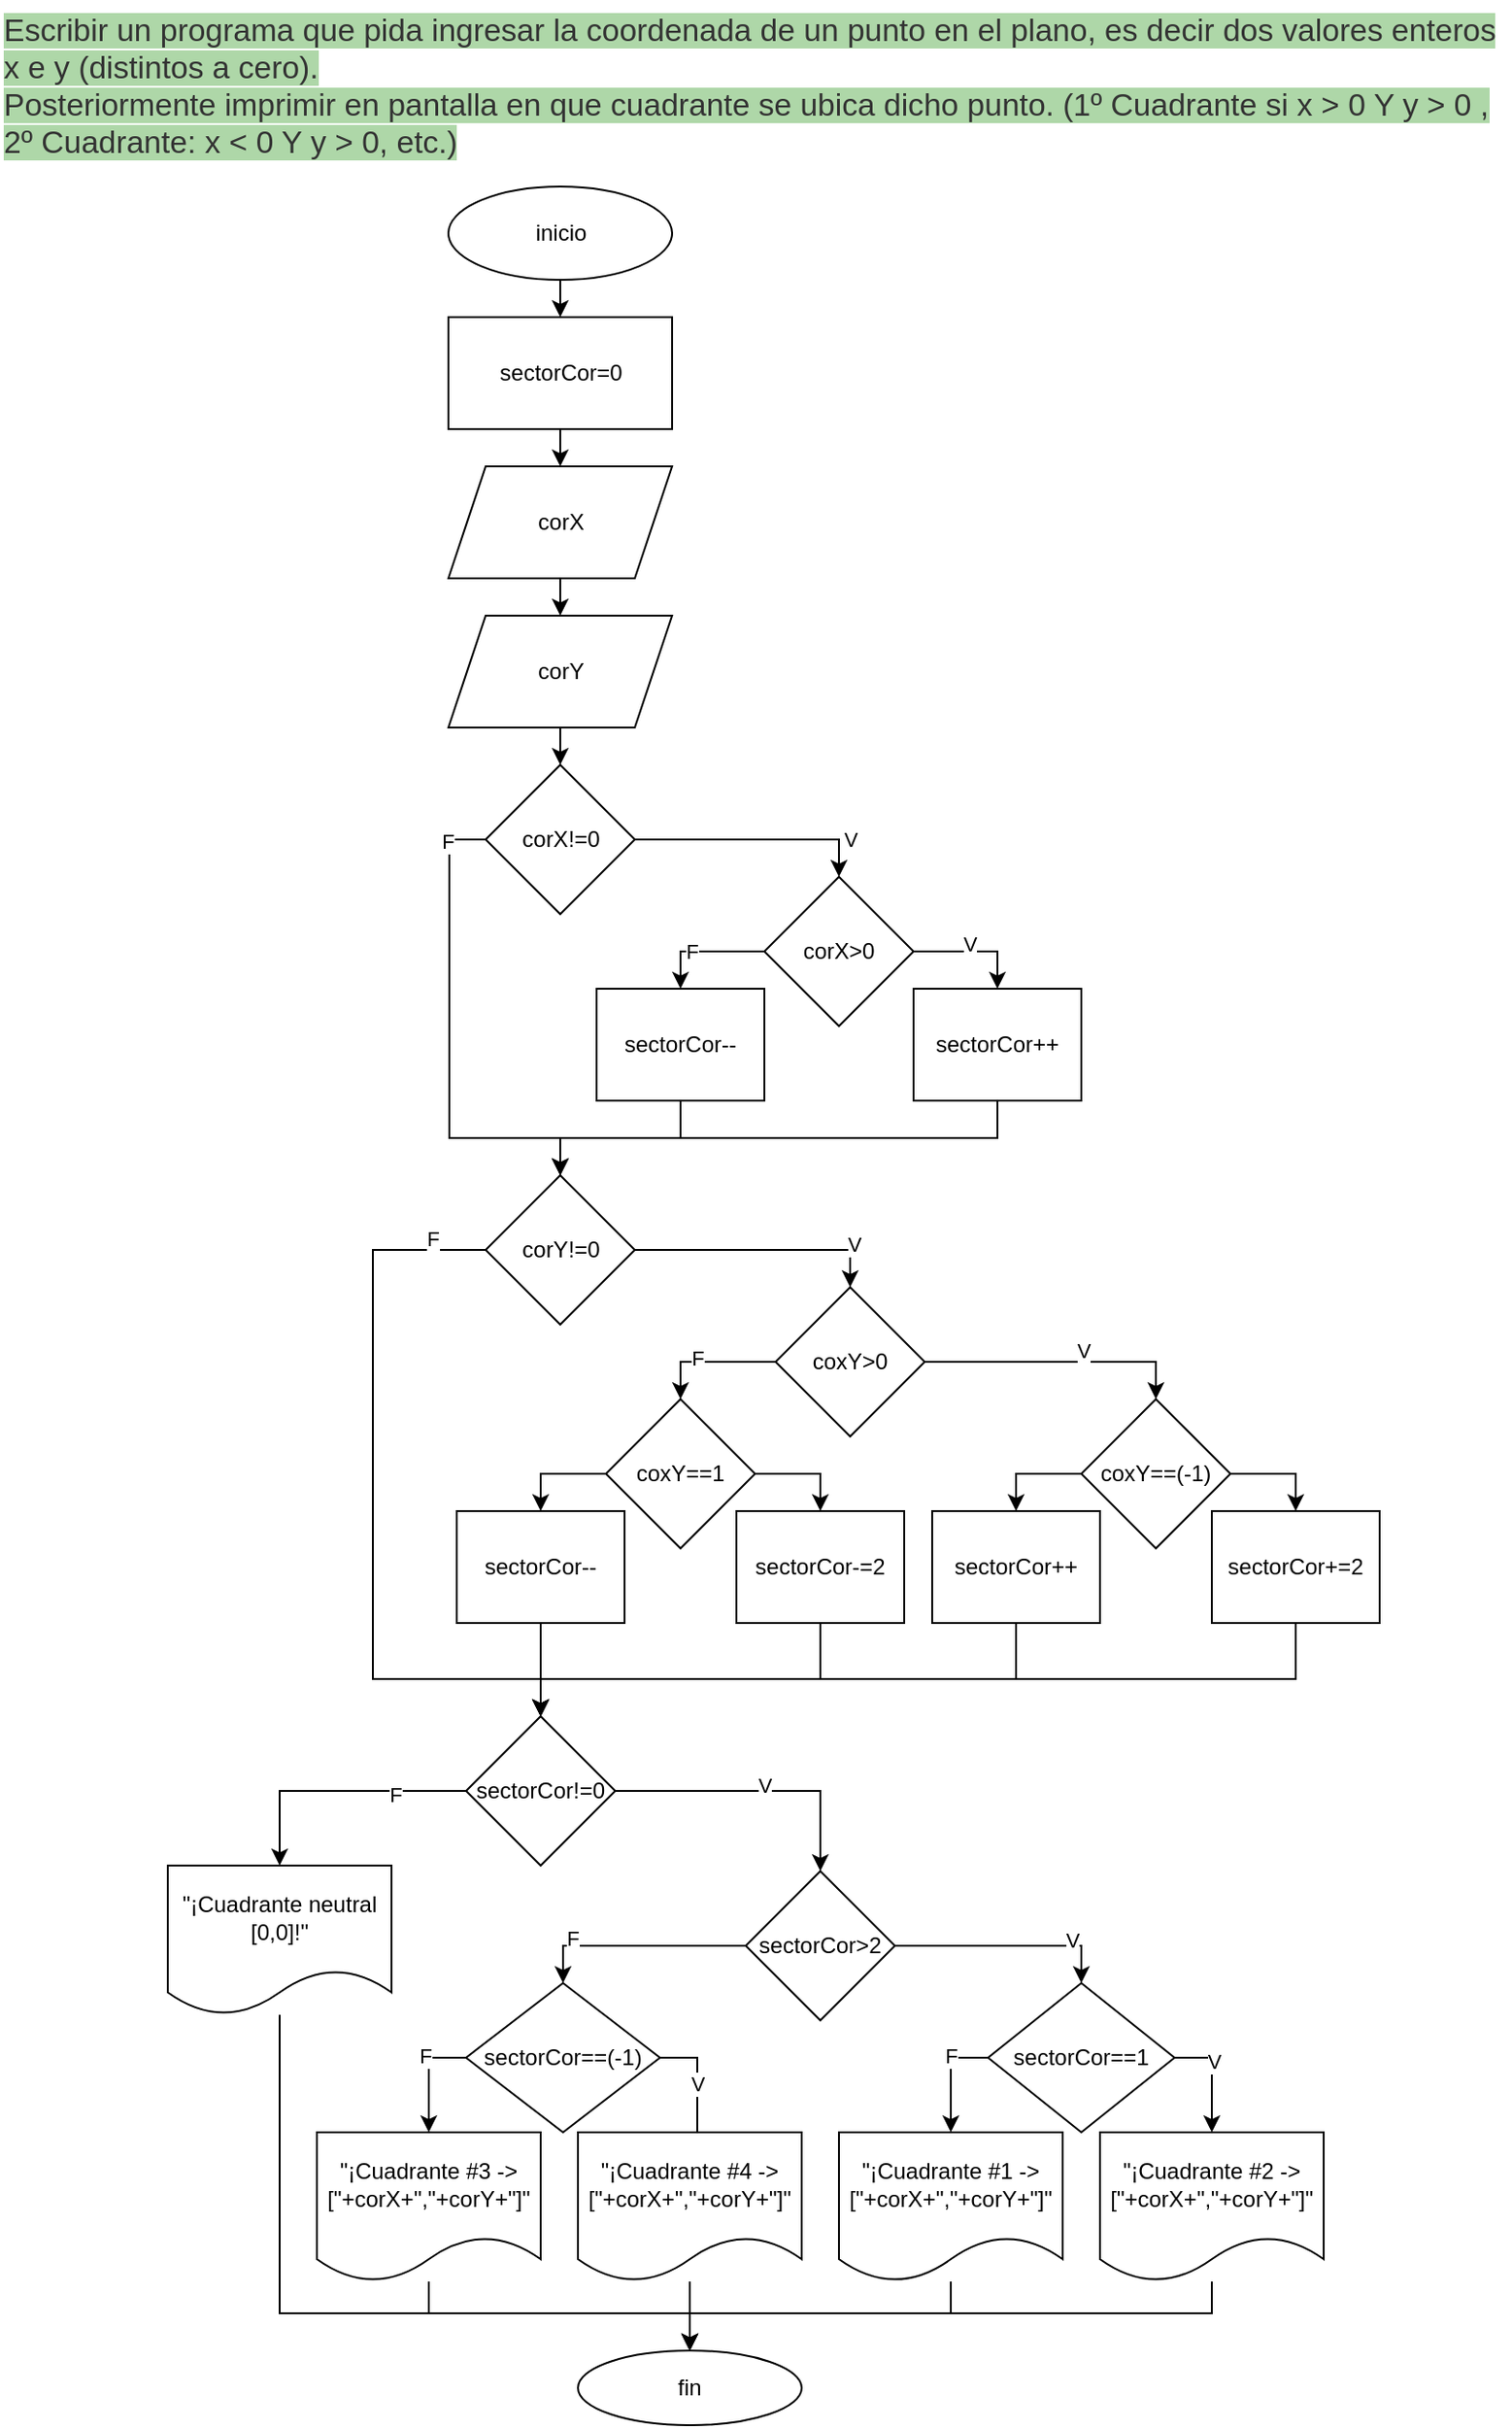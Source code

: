 <mxfile version="20.7.3" type="device"><diagram id="0I1oQQaLzsxHNQQGkViD" name="Página-1"><mxGraphModel dx="756" dy="395" grid="1" gridSize="10" guides="1" tooltips="1" connect="1" arrows="1" fold="1" page="1" pageScale="1" pageWidth="827" pageHeight="1169" math="0" shadow="0"><root><mxCell id="0"/><mxCell id="1" parent="0"/><mxCell id="T6n_KXRNl7Q34oxnXzMH-1" value="&lt;span style=&quot;color: rgb(51, 51, 51); font-family: sans-serif, arial; font-size: 16.8px; font-style: normal; font-variant-ligatures: normal; font-variant-caps: normal; font-weight: 400; letter-spacing: normal; orphans: 2; text-align: left; text-indent: 0px; text-transform: none; widows: 2; word-spacing: 0px; -webkit-text-stroke-width: 0px; background-color: rgb(174, 215, 168); text-decoration-thickness: initial; text-decoration-style: initial; text-decoration-color: initial; float: none; display: inline !important;&quot;&gt;Escribir un programa que pida ingresar la coordenada de un punto en el plano, es decir dos valores enteros x e y (distintos a cero).&lt;/span&gt;&lt;br style=&quot;box-sizing: border-box; color: rgb(51, 51, 51); font-family: sans-serif, arial; font-size: 16.8px; font-style: normal; font-variant-ligatures: normal; font-variant-caps: normal; font-weight: 400; letter-spacing: normal; orphans: 2; text-align: left; text-indent: 0px; text-transform: none; widows: 2; word-spacing: 0px; -webkit-text-stroke-width: 0px; background-color: rgb(174, 215, 168); text-decoration-thickness: initial; text-decoration-style: initial; text-decoration-color: initial;&quot;&gt;&lt;span style=&quot;color: rgb(51, 51, 51); font-family: sans-serif, arial; font-size: 16.8px; font-style: normal; font-variant-ligatures: normal; font-variant-caps: normal; font-weight: 400; letter-spacing: normal; orphans: 2; text-align: left; text-indent: 0px; text-transform: none; widows: 2; word-spacing: 0px; -webkit-text-stroke-width: 0px; background-color: rgb(174, 215, 168); text-decoration-thickness: initial; text-decoration-style: initial; text-decoration-color: initial; float: none; display: inline !important;&quot;&gt;Posteriormente imprimir en pantalla en que cuadrante se ubica dicho punto. (1º Cuadrante si x &amp;gt; 0 Y y &amp;gt; 0 , 2º Cuadrante: x &amp;lt; 0 Y y &amp;gt; 0, etc.)&lt;/span&gt;" style="text;whiteSpace=wrap;html=1;" parent="1" vertex="1"><mxGeometry x="10" width="810" height="90" as="geometry"/></mxCell><mxCell id="T6n_KXRNl7Q34oxnXzMH-24" style="edgeStyle=orthogonalEdgeStyle;rounded=0;orthogonalLoop=1;jettySize=auto;html=1;exitX=0.5;exitY=1;exitDx=0;exitDy=0;entryX=0.5;entryY=0;entryDx=0;entryDy=0;" parent="1" source="T6n_KXRNl7Q34oxnXzMH-2" target="T6n_KXRNl7Q34oxnXzMH-23" edge="1"><mxGeometry relative="1" as="geometry"/></mxCell><mxCell id="T6n_KXRNl7Q34oxnXzMH-2" value="inicio" style="ellipse;whiteSpace=wrap;html=1;" parent="1" vertex="1"><mxGeometry x="250.5" y="100" width="120" height="50" as="geometry"/></mxCell><mxCell id="T6n_KXRNl7Q34oxnXzMH-6" style="edgeStyle=orthogonalEdgeStyle;rounded=0;orthogonalLoop=1;jettySize=auto;html=1;exitX=0.5;exitY=1;exitDx=0;exitDy=0;entryX=0.5;entryY=0;entryDx=0;entryDy=0;" parent="1" source="T6n_KXRNl7Q34oxnXzMH-3" target="T6n_KXRNl7Q34oxnXzMH-5" edge="1"><mxGeometry relative="1" as="geometry"/></mxCell><mxCell id="T6n_KXRNl7Q34oxnXzMH-3" value="corX" style="shape=parallelogram;perimeter=parallelogramPerimeter;whiteSpace=wrap;html=1;fixedSize=1;" parent="1" vertex="1"><mxGeometry x="250.5" y="250" width="120" height="60" as="geometry"/></mxCell><mxCell id="e0moaTnAWcA4UJHRRcPc-14" style="edgeStyle=orthogonalEdgeStyle;rounded=0;orthogonalLoop=1;jettySize=auto;html=1;exitX=0.5;exitY=1;exitDx=0;exitDy=0;entryX=0.5;entryY=0;entryDx=0;entryDy=0;" edge="1" parent="1" source="T6n_KXRNl7Q34oxnXzMH-5" target="e0moaTnAWcA4UJHRRcPc-5"><mxGeometry relative="1" as="geometry"/></mxCell><mxCell id="T6n_KXRNl7Q34oxnXzMH-5" value="corY" style="shape=parallelogram;perimeter=parallelogramPerimeter;whiteSpace=wrap;html=1;fixedSize=1;" parent="1" vertex="1"><mxGeometry x="250.5" y="330" width="120" height="60" as="geometry"/></mxCell><mxCell id="T6n_KXRNl7Q34oxnXzMH-29" style="edgeStyle=orthogonalEdgeStyle;rounded=0;orthogonalLoop=1;jettySize=auto;html=1;exitX=1;exitY=0.5;exitDx=0;exitDy=0;entryX=0.5;entryY=0;entryDx=0;entryDy=0;" parent="1" source="T6n_KXRNl7Q34oxnXzMH-7" target="T6n_KXRNl7Q34oxnXzMH-28" edge="1"><mxGeometry relative="1" as="geometry"/></mxCell><mxCell id="T6n_KXRNl7Q34oxnXzMH-58" value="V" style="edgeLabel;html=1;align=center;verticalAlign=middle;resizable=0;points=[];" parent="T6n_KXRNl7Q34oxnXzMH-29" vertex="1" connectable="0"><mxGeometry x="0.2" y="4" relative="1" as="geometry"><mxPoint x="-9" as="offset"/></mxGeometry></mxCell><mxCell id="T6n_KXRNl7Q34oxnXzMH-32" style="edgeStyle=orthogonalEdgeStyle;rounded=0;orthogonalLoop=1;jettySize=auto;html=1;exitX=0;exitY=0.5;exitDx=0;exitDy=0;entryX=0.5;entryY=0;entryDx=0;entryDy=0;" parent="1" source="T6n_KXRNl7Q34oxnXzMH-7" target="T6n_KXRNl7Q34oxnXzMH-31" edge="1"><mxGeometry relative="1" as="geometry"/></mxCell><mxCell id="T6n_KXRNl7Q34oxnXzMH-59" value="F" style="edgeLabel;html=1;align=center;verticalAlign=middle;resizable=0;points=[];" parent="T6n_KXRNl7Q34oxnXzMH-32" vertex="1" connectable="0"><mxGeometry x="0.12" y="-3" relative="1" as="geometry"><mxPoint x="-3" y="3" as="offset"/></mxGeometry></mxCell><mxCell id="T6n_KXRNl7Q34oxnXzMH-7" value="corX&amp;gt;0" style="rhombus;whiteSpace=wrap;html=1;" parent="1" vertex="1"><mxGeometry x="420" y="470" width="80" height="80" as="geometry"/></mxCell><mxCell id="T6n_KXRNl7Q34oxnXzMH-38" style="edgeStyle=orthogonalEdgeStyle;rounded=0;orthogonalLoop=1;jettySize=auto;html=1;exitX=1;exitY=0.5;exitDx=0;exitDy=0;entryX=0.5;entryY=0;entryDx=0;entryDy=0;" parent="1" source="T6n_KXRNl7Q34oxnXzMH-19" target="e0moaTnAWcA4UJHRRcPc-41" edge="1"><mxGeometry relative="1" as="geometry"><mxPoint x="630" y="720" as="targetPoint"/></mxGeometry></mxCell><mxCell id="T6n_KXRNl7Q34oxnXzMH-60" value="V" style="edgeLabel;html=1;align=center;verticalAlign=middle;resizable=0;points=[];" parent="T6n_KXRNl7Q34oxnXzMH-38" vertex="1" connectable="0"><mxGeometry x="0.2" y="3" relative="1" as="geometry"><mxPoint x="-2" y="-3" as="offset"/></mxGeometry></mxCell><mxCell id="T6n_KXRNl7Q34oxnXzMH-40" style="edgeStyle=orthogonalEdgeStyle;rounded=0;orthogonalLoop=1;jettySize=auto;html=1;exitX=0;exitY=0.5;exitDx=0;exitDy=0;entryX=0.5;entryY=0;entryDx=0;entryDy=0;" parent="1" source="T6n_KXRNl7Q34oxnXzMH-19" target="e0moaTnAWcA4UJHRRcPc-50" edge="1"><mxGeometry relative="1" as="geometry"><mxPoint x="360" y="720" as="targetPoint"/></mxGeometry></mxCell><mxCell id="T6n_KXRNl7Q34oxnXzMH-61" value="F" style="edgeLabel;html=1;align=center;verticalAlign=middle;resizable=0;points=[];" parent="T6n_KXRNl7Q34oxnXzMH-40" vertex="1" connectable="0"><mxGeometry x="0.177" y="-2" relative="1" as="geometry"><mxPoint as="offset"/></mxGeometry></mxCell><mxCell id="T6n_KXRNl7Q34oxnXzMH-19" value="coxY&amp;gt;0" style="rhombus;whiteSpace=wrap;html=1;" parent="1" vertex="1"><mxGeometry x="426" y="690" width="80" height="80" as="geometry"/></mxCell><mxCell id="e0moaTnAWcA4UJHRRcPc-37" style="edgeStyle=orthogonalEdgeStyle;rounded=0;orthogonalLoop=1;jettySize=auto;html=1;entryX=0.5;entryY=0;entryDx=0;entryDy=0;" edge="1" parent="1" source="T6n_KXRNl7Q34oxnXzMH-20" target="T6n_KXRNl7Q34oxnXzMH-71"><mxGeometry relative="1" as="geometry"><Array as="points"><mxPoint x="520" y="1240"/><mxPoint x="380" y="1240"/></Array></mxGeometry></mxCell><mxCell id="T6n_KXRNl7Q34oxnXzMH-20" value="&quot;¡Cuadrante #1 -&amp;gt; [&quot;+corX+&quot;,&quot;+corY+&quot;]&quot;" style="shape=document;whiteSpace=wrap;html=1;boundedLbl=1;" parent="1" vertex="1"><mxGeometry x="460" y="1143" width="120" height="80" as="geometry"/></mxCell><mxCell id="T6n_KXRNl7Q34oxnXzMH-25" style="edgeStyle=orthogonalEdgeStyle;rounded=0;orthogonalLoop=1;jettySize=auto;html=1;exitX=0.5;exitY=1;exitDx=0;exitDy=0;entryX=0.5;entryY=0;entryDx=0;entryDy=0;" parent="1" source="T6n_KXRNl7Q34oxnXzMH-23" target="T6n_KXRNl7Q34oxnXzMH-3" edge="1"><mxGeometry relative="1" as="geometry"/></mxCell><mxCell id="T6n_KXRNl7Q34oxnXzMH-23" value="sectorCor=0" style="rounded=0;whiteSpace=wrap;html=1;" parent="1" vertex="1"><mxGeometry x="250.5" y="170" width="120" height="60" as="geometry"/></mxCell><mxCell id="e0moaTnAWcA4UJHRRcPc-22" style="edgeStyle=orthogonalEdgeStyle;rounded=0;orthogonalLoop=1;jettySize=auto;html=1;exitX=0.5;exitY=1;exitDx=0;exitDy=0;entryX=0.5;entryY=0;entryDx=0;entryDy=0;" edge="1" parent="1" source="T6n_KXRNl7Q34oxnXzMH-28" target="e0moaTnAWcA4UJHRRcPc-17"><mxGeometry relative="1" as="geometry"/></mxCell><mxCell id="T6n_KXRNl7Q34oxnXzMH-28" value="sectorCor++" style="rounded=0;whiteSpace=wrap;html=1;" parent="1" vertex="1"><mxGeometry x="500" y="530" width="90" height="60" as="geometry"/></mxCell><mxCell id="e0moaTnAWcA4UJHRRcPc-21" style="edgeStyle=orthogonalEdgeStyle;rounded=0;orthogonalLoop=1;jettySize=auto;html=1;exitX=0.5;exitY=1;exitDx=0;exitDy=0;entryX=0.5;entryY=0;entryDx=0;entryDy=0;" edge="1" parent="1" source="T6n_KXRNl7Q34oxnXzMH-31" target="e0moaTnAWcA4UJHRRcPc-17"><mxGeometry relative="1" as="geometry"/></mxCell><mxCell id="T6n_KXRNl7Q34oxnXzMH-31" value="sectorCor--" style="rounded=0;whiteSpace=wrap;html=1;" parent="1" vertex="1"><mxGeometry x="330" y="530" width="90" height="60" as="geometry"/></mxCell><mxCell id="e0moaTnAWcA4UJHRRcPc-64" style="edgeStyle=orthogonalEdgeStyle;rounded=0;orthogonalLoop=1;jettySize=auto;html=1;exitX=0.5;exitY=1;exitDx=0;exitDy=0;entryX=0.5;entryY=0;entryDx=0;entryDy=0;" edge="1" parent="1" source="T6n_KXRNl7Q34oxnXzMH-37" target="e0moaTnAWcA4UJHRRcPc-8"><mxGeometry relative="1" as="geometry"><Array as="points"><mxPoint x="555" y="900"/><mxPoint x="300" y="900"/></Array></mxGeometry></mxCell><mxCell id="T6n_KXRNl7Q34oxnXzMH-37" value="sectorCor++" style="rounded=0;whiteSpace=wrap;html=1;" parent="1" vertex="1"><mxGeometry x="510" y="810" width="90" height="60" as="geometry"/></mxCell><mxCell id="e0moaTnAWcA4UJHRRcPc-62" style="edgeStyle=orthogonalEdgeStyle;rounded=0;orthogonalLoop=1;jettySize=auto;html=1;exitX=0.5;exitY=1;exitDx=0;exitDy=0;entryX=0.5;entryY=0;entryDx=0;entryDy=0;" edge="1" parent="1" source="T6n_KXRNl7Q34oxnXzMH-39" target="e0moaTnAWcA4UJHRRcPc-8"><mxGeometry relative="1" as="geometry"/></mxCell><mxCell id="T6n_KXRNl7Q34oxnXzMH-39" value="sectorCor--" style="rounded=0;whiteSpace=wrap;html=1;" parent="1" vertex="1"><mxGeometry x="255" y="810" width="90" height="60" as="geometry"/></mxCell><mxCell id="T6n_KXRNl7Q34oxnXzMH-46" style="edgeStyle=orthogonalEdgeStyle;rounded=0;orthogonalLoop=1;jettySize=auto;html=1;exitX=1;exitY=0.5;exitDx=0;exitDy=0;entryX=0.5;entryY=0;entryDx=0;entryDy=0;" parent="1" source="T6n_KXRNl7Q34oxnXzMH-41" target="T6n_KXRNl7Q34oxnXzMH-44" edge="1"><mxGeometry relative="1" as="geometry"/></mxCell><mxCell id="T6n_KXRNl7Q34oxnXzMH-62" value="V" style="edgeLabel;html=1;align=center;verticalAlign=middle;resizable=0;points=[];" parent="T6n_KXRNl7Q34oxnXzMH-46" vertex="1" connectable="0"><mxGeometry x="0.6" y="2" relative="1" as="geometry"><mxPoint x="-1" y="-1" as="offset"/></mxGeometry></mxCell><mxCell id="T6n_KXRNl7Q34oxnXzMH-47" style="edgeStyle=orthogonalEdgeStyle;rounded=0;orthogonalLoop=1;jettySize=auto;html=1;exitX=0;exitY=0.5;exitDx=0;exitDy=0;entryX=0.5;entryY=0;entryDx=0;entryDy=0;" parent="1" source="T6n_KXRNl7Q34oxnXzMH-41" target="T6n_KXRNl7Q34oxnXzMH-45" edge="1"><mxGeometry relative="1" as="geometry"/></mxCell><mxCell id="T6n_KXRNl7Q34oxnXzMH-63" value="F" style="edgeLabel;html=1;align=center;verticalAlign=middle;resizable=0;points=[];" parent="T6n_KXRNl7Q34oxnXzMH-47" vertex="1" connectable="0"><mxGeometry x="0.592" y="-2" relative="1" as="geometry"><mxPoint x="1" y="-2" as="offset"/></mxGeometry></mxCell><mxCell id="T6n_KXRNl7Q34oxnXzMH-41" value="sectorCor&amp;gt;2" style="rhombus;whiteSpace=wrap;html=1;" parent="1" vertex="1"><mxGeometry x="410" y="1003" width="80" height="80" as="geometry"/></mxCell><mxCell id="T6n_KXRNl7Q34oxnXzMH-53" style="edgeStyle=orthogonalEdgeStyle;rounded=0;orthogonalLoop=1;jettySize=auto;html=1;exitX=0;exitY=0.5;exitDx=0;exitDy=0;entryX=0.5;entryY=0;entryDx=0;entryDy=0;" parent="1" source="T6n_KXRNl7Q34oxnXzMH-44" target="T6n_KXRNl7Q34oxnXzMH-20" edge="1"><mxGeometry relative="1" as="geometry"><mxPoint x="515" y="1143" as="targetPoint"/></mxGeometry></mxCell><mxCell id="T6n_KXRNl7Q34oxnXzMH-65" value="F" style="edgeLabel;html=1;align=center;verticalAlign=middle;resizable=0;points=[];" parent="T6n_KXRNl7Q34oxnXzMH-53" vertex="1" connectable="0"><mxGeometry x="-0.238" y="-4" relative="1" as="geometry"><mxPoint x="4" y="-4" as="offset"/></mxGeometry></mxCell><mxCell id="T6n_KXRNl7Q34oxnXzMH-55" style="edgeStyle=orthogonalEdgeStyle;rounded=0;orthogonalLoop=1;jettySize=auto;html=1;exitX=1;exitY=0.5;exitDx=0;exitDy=0;entryX=0.5;entryY=0;entryDx=0;entryDy=0;" parent="1" source="T6n_KXRNl7Q34oxnXzMH-44" target="T6n_KXRNl7Q34oxnXzMH-68" edge="1"><mxGeometry relative="1" as="geometry"><mxPoint x="665" y="1143" as="targetPoint"/></mxGeometry></mxCell><mxCell id="T6n_KXRNl7Q34oxnXzMH-64" value="V" style="edgeLabel;html=1;align=center;verticalAlign=middle;resizable=0;points=[];" parent="T6n_KXRNl7Q34oxnXzMH-55" vertex="1" connectable="0"><mxGeometry x="-0.275" y="1" relative="1" as="geometry"><mxPoint as="offset"/></mxGeometry></mxCell><mxCell id="T6n_KXRNl7Q34oxnXzMH-44" value="sectorCor==1" style="rhombus;whiteSpace=wrap;html=1;" parent="1" vertex="1"><mxGeometry x="540" y="1063" width="100" height="80" as="geometry"/></mxCell><mxCell id="T6n_KXRNl7Q34oxnXzMH-49" style="edgeStyle=orthogonalEdgeStyle;rounded=0;orthogonalLoop=1;jettySize=auto;html=1;exitX=1;exitY=0.5;exitDx=0;exitDy=0;entryX=0.5;entryY=0;entryDx=0;entryDy=0;" parent="1" source="T6n_KXRNl7Q34oxnXzMH-45" target="T6n_KXRNl7Q34oxnXzMH-69" edge="1"><mxGeometry relative="1" as="geometry"><mxPoint x="385" y="1143" as="targetPoint"/></mxGeometry></mxCell><mxCell id="T6n_KXRNl7Q34oxnXzMH-66" value="V" style="edgeLabel;html=1;align=center;verticalAlign=middle;resizable=0;points=[];" parent="T6n_KXRNl7Q34oxnXzMH-49" vertex="1" connectable="0"><mxGeometry x="-0.311" y="2" relative="1" as="geometry"><mxPoint x="-2" y="-2" as="offset"/></mxGeometry></mxCell><mxCell id="T6n_KXRNl7Q34oxnXzMH-51" style="edgeStyle=orthogonalEdgeStyle;rounded=0;orthogonalLoop=1;jettySize=auto;html=1;exitX=0;exitY=0.5;exitDx=0;exitDy=0;entryX=0.5;entryY=0;entryDx=0;entryDy=0;" parent="1" source="T6n_KXRNl7Q34oxnXzMH-45" target="T6n_KXRNl7Q34oxnXzMH-70" edge="1"><mxGeometry relative="1" as="geometry"><mxPoint x="239" y="1143" as="targetPoint"/></mxGeometry></mxCell><mxCell id="T6n_KXRNl7Q34oxnXzMH-67" value="F" style="edgeLabel;html=1;align=center;verticalAlign=middle;resizable=0;points=[];" parent="T6n_KXRNl7Q34oxnXzMH-51" vertex="1" connectable="0"><mxGeometry x="-0.311" y="-3" relative="1" as="geometry"><mxPoint x="1" y="-2" as="offset"/></mxGeometry></mxCell><mxCell id="T6n_KXRNl7Q34oxnXzMH-45" value="sectorCor==(-1)" style="rhombus;whiteSpace=wrap;html=1;" parent="1" vertex="1"><mxGeometry x="260" y="1063" width="104" height="80" as="geometry"/></mxCell><mxCell id="e0moaTnAWcA4UJHRRcPc-38" style="edgeStyle=orthogonalEdgeStyle;rounded=0;orthogonalLoop=1;jettySize=auto;html=1;entryX=0.5;entryY=0;entryDx=0;entryDy=0;" edge="1" parent="1" source="T6n_KXRNl7Q34oxnXzMH-68" target="T6n_KXRNl7Q34oxnXzMH-71"><mxGeometry relative="1" as="geometry"><Array as="points"><mxPoint x="660" y="1240"/><mxPoint x="380" y="1240"/></Array></mxGeometry></mxCell><mxCell id="T6n_KXRNl7Q34oxnXzMH-68" value="&quot;¡Cuadrante #2 -&amp;gt; [&quot;+corX+&quot;,&quot;+corY+&quot;]&quot;" style="shape=document;whiteSpace=wrap;html=1;boundedLbl=1;" parent="1" vertex="1"><mxGeometry x="600" y="1143" width="120" height="80" as="geometry"/></mxCell><mxCell id="e0moaTnAWcA4UJHRRcPc-36" style="edgeStyle=orthogonalEdgeStyle;rounded=0;orthogonalLoop=1;jettySize=auto;html=1;entryX=0.5;entryY=0;entryDx=0;entryDy=0;" edge="1" parent="1" source="T6n_KXRNl7Q34oxnXzMH-69" target="T6n_KXRNl7Q34oxnXzMH-71"><mxGeometry relative="1" as="geometry"/></mxCell><mxCell id="T6n_KXRNl7Q34oxnXzMH-69" value="&quot;¡Cuadrante #4 -&amp;gt; [&quot;+corX+&quot;,&quot;+corY+&quot;]&quot;" style="shape=document;whiteSpace=wrap;html=1;boundedLbl=1;" parent="1" vertex="1"><mxGeometry x="320" y="1143" width="120" height="80" as="geometry"/></mxCell><mxCell id="e0moaTnAWcA4UJHRRcPc-39" style="edgeStyle=orthogonalEdgeStyle;rounded=0;orthogonalLoop=1;jettySize=auto;html=1;entryX=0.5;entryY=0;entryDx=0;entryDy=0;" edge="1" parent="1" source="T6n_KXRNl7Q34oxnXzMH-70" target="T6n_KXRNl7Q34oxnXzMH-71"><mxGeometry relative="1" as="geometry"><Array as="points"><mxPoint x="240" y="1240"/><mxPoint x="380" y="1240"/></Array></mxGeometry></mxCell><mxCell id="T6n_KXRNl7Q34oxnXzMH-70" value="&quot;¡Cuadrante #3 -&amp;gt; [&quot;+corX+&quot;,&quot;+corY+&quot;]&quot;" style="shape=document;whiteSpace=wrap;html=1;boundedLbl=1;" parent="1" vertex="1"><mxGeometry x="180" y="1143" width="120" height="80" as="geometry"/></mxCell><mxCell id="T6n_KXRNl7Q34oxnXzMH-71" value="fin" style="ellipse;whiteSpace=wrap;html=1;" parent="1" vertex="1"><mxGeometry x="320" y="1260" width="120" height="40" as="geometry"/></mxCell><mxCell id="e0moaTnAWcA4UJHRRcPc-6" style="edgeStyle=orthogonalEdgeStyle;rounded=0;orthogonalLoop=1;jettySize=auto;html=1;exitX=1;exitY=0.5;exitDx=0;exitDy=0;entryX=0.5;entryY=0;entryDx=0;entryDy=0;" edge="1" parent="1" source="e0moaTnAWcA4UJHRRcPc-5" target="T6n_KXRNl7Q34oxnXzMH-7"><mxGeometry relative="1" as="geometry"/></mxCell><mxCell id="e0moaTnAWcA4UJHRRcPc-31" value="V" style="edgeLabel;html=1;align=center;verticalAlign=middle;resizable=0;points=[];" vertex="1" connectable="0" parent="e0moaTnAWcA4UJHRRcPc-6"><mxGeometry x="0.691" y="4" relative="1" as="geometry"><mxPoint x="2" as="offset"/></mxGeometry></mxCell><mxCell id="e0moaTnAWcA4UJHRRcPc-20" style="edgeStyle=orthogonalEdgeStyle;rounded=0;orthogonalLoop=1;jettySize=auto;html=1;exitX=0;exitY=0.5;exitDx=0;exitDy=0;entryX=0.5;entryY=0;entryDx=0;entryDy=0;" edge="1" parent="1" source="e0moaTnAWcA4UJHRRcPc-5" target="e0moaTnAWcA4UJHRRcPc-17"><mxGeometry relative="1" as="geometry"><Array as="points"><mxPoint x="251" y="450"/><mxPoint x="251" y="610"/><mxPoint x="311" y="610"/></Array></mxGeometry></mxCell><mxCell id="e0moaTnAWcA4UJHRRcPc-32" value="F" style="edgeLabel;html=1;align=center;verticalAlign=middle;resizable=0;points=[];" vertex="1" connectable="0" parent="e0moaTnAWcA4UJHRRcPc-20"><mxGeometry x="-0.823" y="-3" relative="1" as="geometry"><mxPoint x="2" y="-3" as="offset"/></mxGeometry></mxCell><mxCell id="e0moaTnAWcA4UJHRRcPc-5" value="corX!=0" style="rhombus;whiteSpace=wrap;html=1;" vertex="1" parent="1"><mxGeometry x="270.5" y="410" width="80" height="80" as="geometry"/></mxCell><mxCell id="e0moaTnAWcA4UJHRRcPc-9" style="edgeStyle=orthogonalEdgeStyle;rounded=0;orthogonalLoop=1;jettySize=auto;html=1;exitX=1;exitY=0.5;exitDx=0;exitDy=0;entryX=0.5;entryY=0;entryDx=0;entryDy=0;" edge="1" parent="1" source="e0moaTnAWcA4UJHRRcPc-8" target="T6n_KXRNl7Q34oxnXzMH-41"><mxGeometry relative="1" as="geometry"/></mxCell><mxCell id="e0moaTnAWcA4UJHRRcPc-29" value="V" style="edgeLabel;html=1;align=center;verticalAlign=middle;resizable=0;points=[];" vertex="1" connectable="0" parent="e0moaTnAWcA4UJHRRcPc-9"><mxGeometry x="0.043" y="3" relative="1" as="geometry"><mxPoint as="offset"/></mxGeometry></mxCell><mxCell id="e0moaTnAWcA4UJHRRcPc-11" style="edgeStyle=orthogonalEdgeStyle;rounded=0;orthogonalLoop=1;jettySize=auto;html=1;exitX=0;exitY=0.5;exitDx=0;exitDy=0;entryX=0.5;entryY=0;entryDx=0;entryDy=0;" edge="1" parent="1" source="e0moaTnAWcA4UJHRRcPc-8" target="e0moaTnAWcA4UJHRRcPc-10"><mxGeometry relative="1" as="geometry"/></mxCell><mxCell id="e0moaTnAWcA4UJHRRcPc-30" value="F" style="edgeLabel;html=1;align=center;verticalAlign=middle;resizable=0;points=[];" vertex="1" connectable="0" parent="e0moaTnAWcA4UJHRRcPc-11"><mxGeometry x="0.401" y="-1" relative="1" as="geometry"><mxPoint x="60" y="3" as="offset"/></mxGeometry></mxCell><mxCell id="e0moaTnAWcA4UJHRRcPc-8" value="sectorCor!=0" style="rhombus;whiteSpace=wrap;html=1;" vertex="1" parent="1"><mxGeometry x="260" y="920" width="80" height="80" as="geometry"/></mxCell><mxCell id="e0moaTnAWcA4UJHRRcPc-40" style="edgeStyle=orthogonalEdgeStyle;rounded=0;orthogonalLoop=1;jettySize=auto;html=1;entryX=0.5;entryY=0;entryDx=0;entryDy=0;" edge="1" parent="1" source="e0moaTnAWcA4UJHRRcPc-10" target="T6n_KXRNl7Q34oxnXzMH-71"><mxGeometry relative="1" as="geometry"><Array as="points"><mxPoint x="160" y="1240"/><mxPoint x="380" y="1240"/></Array></mxGeometry></mxCell><mxCell id="e0moaTnAWcA4UJHRRcPc-10" value="&quot;¡Cuadrante neutral [0,0]!&quot;" style="shape=document;whiteSpace=wrap;html=1;boundedLbl=1;" vertex="1" parent="1"><mxGeometry x="100" y="1000" width="120" height="80" as="geometry"/></mxCell><mxCell id="e0moaTnAWcA4UJHRRcPc-19" style="edgeStyle=orthogonalEdgeStyle;rounded=0;orthogonalLoop=1;jettySize=auto;html=1;exitX=1;exitY=0.5;exitDx=0;exitDy=0;entryX=0.5;entryY=0;entryDx=0;entryDy=0;" edge="1" parent="1" source="e0moaTnAWcA4UJHRRcPc-17" target="T6n_KXRNl7Q34oxnXzMH-19"><mxGeometry relative="1" as="geometry"/></mxCell><mxCell id="e0moaTnAWcA4UJHRRcPc-28" value="V" style="edgeLabel;html=1;align=center;verticalAlign=middle;resizable=0;points=[];" vertex="1" connectable="0" parent="e0moaTnAWcA4UJHRRcPc-19"><mxGeometry x="0.705" y="3" relative="1" as="geometry"><mxPoint x="-1" y="-3" as="offset"/></mxGeometry></mxCell><mxCell id="e0moaTnAWcA4UJHRRcPc-26" style="edgeStyle=orthogonalEdgeStyle;rounded=0;orthogonalLoop=1;jettySize=auto;html=1;exitX=0;exitY=0.5;exitDx=0;exitDy=0;entryX=0.5;entryY=0;entryDx=0;entryDy=0;" edge="1" parent="1" source="e0moaTnAWcA4UJHRRcPc-17" target="e0moaTnAWcA4UJHRRcPc-8"><mxGeometry relative="1" as="geometry"><mxPoint x="190" y="910" as="targetPoint"/><Array as="points"><mxPoint x="210" y="670"/><mxPoint x="210" y="900"/><mxPoint x="300" y="900"/></Array></mxGeometry></mxCell><mxCell id="e0moaTnAWcA4UJHRRcPc-27" value="F" style="edgeLabel;html=1;align=center;verticalAlign=middle;resizable=0;points=[];" vertex="1" connectable="0" parent="e0moaTnAWcA4UJHRRcPc-26"><mxGeometry x="-0.849" y="-3" relative="1" as="geometry"><mxPoint x="1" y="-3" as="offset"/></mxGeometry></mxCell><mxCell id="e0moaTnAWcA4UJHRRcPc-17" value="corY!=0" style="rhombus;whiteSpace=wrap;html=1;" vertex="1" parent="1"><mxGeometry x="270.5" y="630" width="80" height="80" as="geometry"/></mxCell><mxCell id="e0moaTnAWcA4UJHRRcPc-43" style="edgeStyle=orthogonalEdgeStyle;rounded=0;orthogonalLoop=1;jettySize=auto;html=1;exitX=1;exitY=0.5;exitDx=0;exitDy=0;entryX=0.5;entryY=0;entryDx=0;entryDy=0;" edge="1" parent="1" source="e0moaTnAWcA4UJHRRcPc-41" target="e0moaTnAWcA4UJHRRcPc-42"><mxGeometry relative="1" as="geometry"/></mxCell><mxCell id="e0moaTnAWcA4UJHRRcPc-44" style="edgeStyle=orthogonalEdgeStyle;rounded=0;orthogonalLoop=1;jettySize=auto;html=1;exitX=0;exitY=0.5;exitDx=0;exitDy=0;entryX=0.5;entryY=0;entryDx=0;entryDy=0;" edge="1" parent="1" source="e0moaTnAWcA4UJHRRcPc-41" target="T6n_KXRNl7Q34oxnXzMH-37"><mxGeometry relative="1" as="geometry"/></mxCell><mxCell id="e0moaTnAWcA4UJHRRcPc-41" value="coxY==(-1)" style="rhombus;whiteSpace=wrap;html=1;" vertex="1" parent="1"><mxGeometry x="590" y="750" width="80" height="80" as="geometry"/></mxCell><mxCell id="e0moaTnAWcA4UJHRRcPc-65" style="edgeStyle=orthogonalEdgeStyle;rounded=0;orthogonalLoop=1;jettySize=auto;html=1;exitX=0.5;exitY=1;exitDx=0;exitDy=0;entryX=0.5;entryY=0;entryDx=0;entryDy=0;" edge="1" parent="1" source="e0moaTnAWcA4UJHRRcPc-42" target="e0moaTnAWcA4UJHRRcPc-8"><mxGeometry relative="1" as="geometry"><Array as="points"><mxPoint x="705" y="900"/><mxPoint x="300" y="900"/></Array></mxGeometry></mxCell><mxCell id="e0moaTnAWcA4UJHRRcPc-42" value="sectorCor+=2" style="rounded=0;whiteSpace=wrap;html=1;" vertex="1" parent="1"><mxGeometry x="660" y="810" width="90" height="60" as="geometry"/></mxCell><mxCell id="e0moaTnAWcA4UJHRRcPc-63" style="edgeStyle=orthogonalEdgeStyle;rounded=0;orthogonalLoop=1;jettySize=auto;html=1;exitX=0.5;exitY=1;exitDx=0;exitDy=0;entryX=0.5;entryY=0;entryDx=0;entryDy=0;" edge="1" parent="1" source="e0moaTnAWcA4UJHRRcPc-49" target="e0moaTnAWcA4UJHRRcPc-8"><mxGeometry relative="1" as="geometry"><Array as="points"><mxPoint x="450" y="900"/><mxPoint x="300" y="900"/></Array></mxGeometry></mxCell><mxCell id="e0moaTnAWcA4UJHRRcPc-49" value="sectorCor-=2" style="rounded=0;whiteSpace=wrap;html=1;" vertex="1" parent="1"><mxGeometry x="405" y="810" width="90" height="60" as="geometry"/></mxCell><mxCell id="e0moaTnAWcA4UJHRRcPc-60" style="edgeStyle=orthogonalEdgeStyle;rounded=0;orthogonalLoop=1;jettySize=auto;html=1;exitX=0;exitY=0.5;exitDx=0;exitDy=0;entryX=0.5;entryY=0;entryDx=0;entryDy=0;" edge="1" parent="1" source="e0moaTnAWcA4UJHRRcPc-50" target="T6n_KXRNl7Q34oxnXzMH-39"><mxGeometry relative="1" as="geometry"/></mxCell><mxCell id="e0moaTnAWcA4UJHRRcPc-61" style="edgeStyle=orthogonalEdgeStyle;rounded=0;orthogonalLoop=1;jettySize=auto;html=1;exitX=1;exitY=0.5;exitDx=0;exitDy=0;entryX=0.5;entryY=0;entryDx=0;entryDy=0;" edge="1" parent="1" source="e0moaTnAWcA4UJHRRcPc-50" target="e0moaTnAWcA4UJHRRcPc-49"><mxGeometry relative="1" as="geometry"/></mxCell><mxCell id="e0moaTnAWcA4UJHRRcPc-50" value="coxY==1" style="rhombus;whiteSpace=wrap;html=1;" vertex="1" parent="1"><mxGeometry x="335" y="750" width="80" height="80" as="geometry"/></mxCell></root></mxGraphModel></diagram></mxfile>